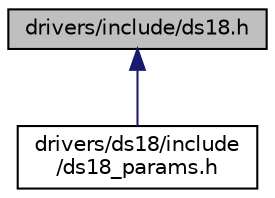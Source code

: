 digraph "drivers/include/ds18.h"
{
 // LATEX_PDF_SIZE
  edge [fontname="Helvetica",fontsize="10",labelfontname="Helvetica",labelfontsize="10"];
  node [fontname="Helvetica",fontsize="10",shape=record];
  Node1 [label="drivers/include/ds18.h",height=0.2,width=0.4,color="black", fillcolor="grey75", style="filled", fontcolor="black",tooltip="Driver for Maxim Integrated DS1822 and DS18B20 temperature sensors."];
  Node1 -> Node2 [dir="back",color="midnightblue",fontsize="10",style="solid",fontname="Helvetica"];
  Node2 [label="drivers/ds18/include\l/ds18_params.h",height=0.2,width=0.4,color="black", fillcolor="white", style="filled",URL="$ds18__params_8h.html",tooltip="Default configuration for DS1822 and DS18B20 temperature sensors."];
}
